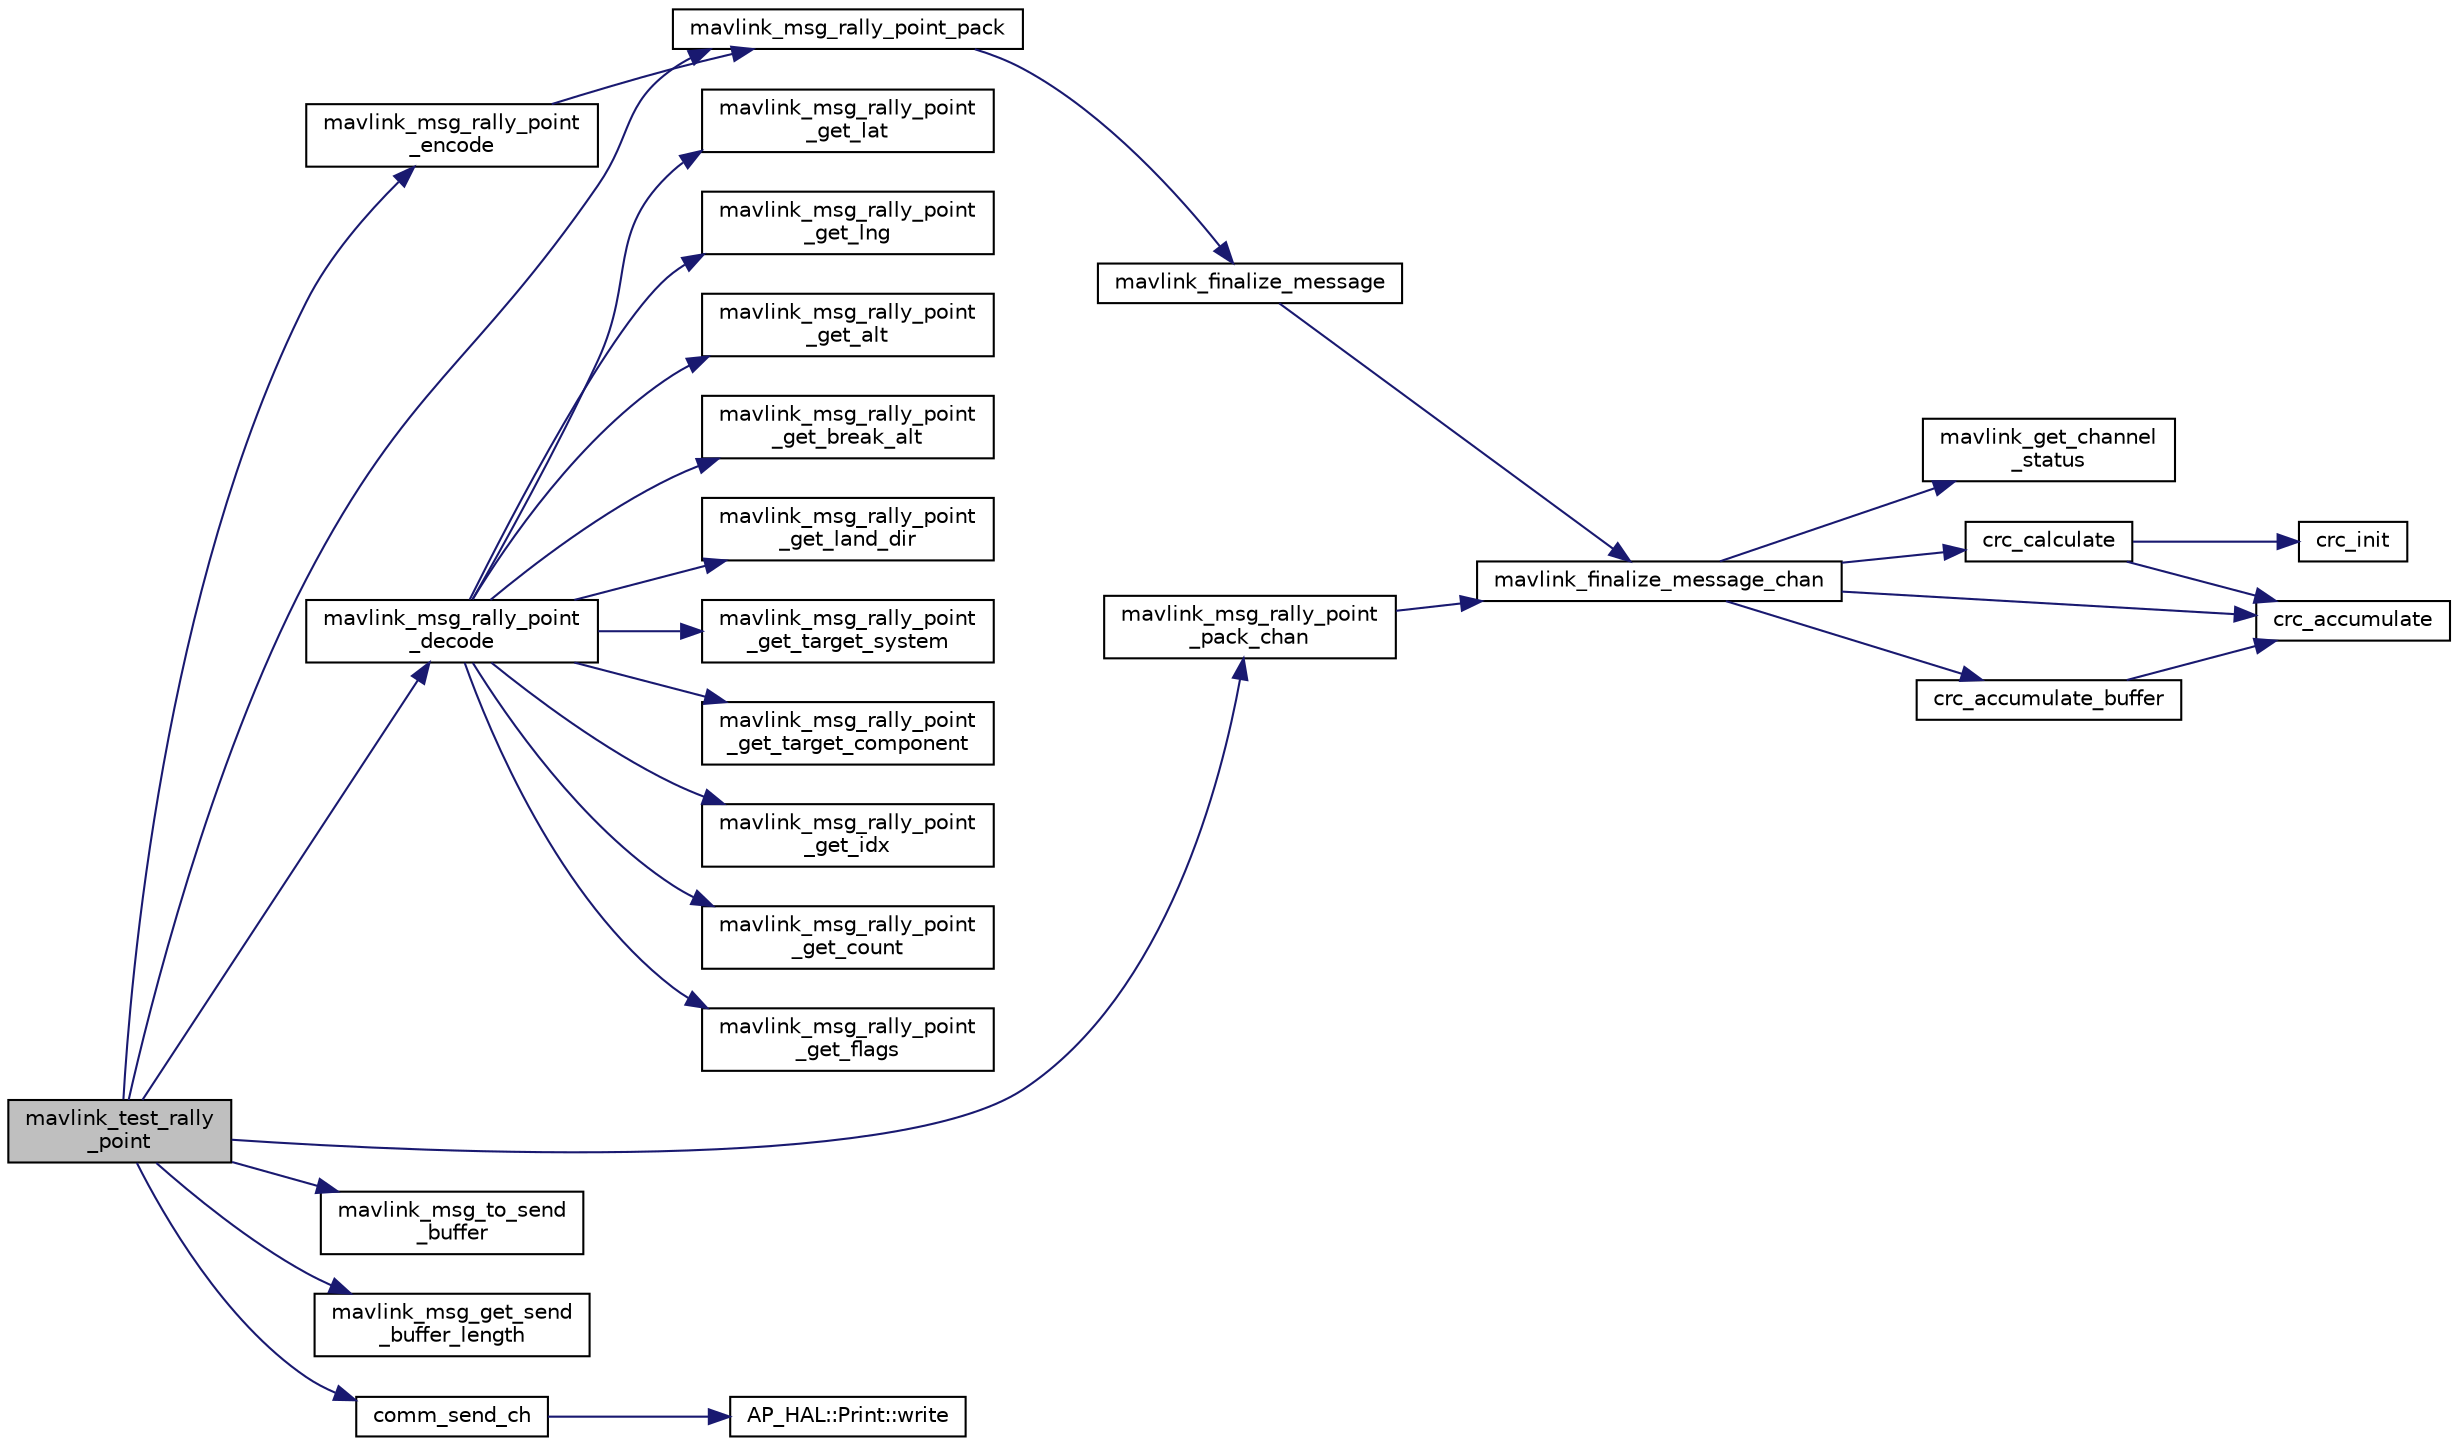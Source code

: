 digraph "mavlink_test_rally_point"
{
 // INTERACTIVE_SVG=YES
  edge [fontname="Helvetica",fontsize="10",labelfontname="Helvetica",labelfontsize="10"];
  node [fontname="Helvetica",fontsize="10",shape=record];
  rankdir="LR";
  Node1 [label="mavlink_test_rally\l_point",height=0.2,width=0.4,color="black", fillcolor="grey75", style="filled", fontcolor="black"];
  Node1 -> Node2 [color="midnightblue",fontsize="10",style="solid",fontname="Helvetica"];
  Node2 [label="mavlink_msg_rally_point\l_encode",height=0.2,width=0.4,color="black", fillcolor="white", style="filled",URL="$mavlink__msg__rally__point_8h.html#acff20559cb1c86d887efab4d23df2db5",tooltip="Encode a rally_point struct. "];
  Node2 -> Node3 [color="midnightblue",fontsize="10",style="solid",fontname="Helvetica"];
  Node3 [label="mavlink_msg_rally_point_pack",height=0.2,width=0.4,color="black", fillcolor="white", style="filled",URL="$mavlink__msg__rally__point_8h.html#a1b36709c31d0f0053456e34240eeb8b2",tooltip="Pack a rally_point message. "];
  Node3 -> Node4 [color="midnightblue",fontsize="10",style="solid",fontname="Helvetica"];
  Node4 [label="mavlink_finalize_message",height=0.2,width=0.4,color="black", fillcolor="white", style="filled",URL="$mavlink__helpers_8h.html#af3bea083c5ec83f5b6570b2bd4a817d0",tooltip="Finalize a MAVLink message with MAVLINK_COMM_0 as default channel. "];
  Node4 -> Node5 [color="midnightblue",fontsize="10",style="solid",fontname="Helvetica"];
  Node5 [label="mavlink_finalize_message_chan",height=0.2,width=0.4,color="black", fillcolor="white", style="filled",URL="$mavlink__helpers_8h.html#aa66131138fc02101dcc73b4b556ab422",tooltip="Finalize a MAVLink message with channel assignment. "];
  Node5 -> Node6 [color="midnightblue",fontsize="10",style="solid",fontname="Helvetica"];
  Node6 [label="mavlink_get_channel\l_status",height=0.2,width=0.4,color="black", fillcolor="white", style="filled",URL="$mavlink__helpers_8h.html#ac006d308067f48514ca5c0cf0b046c28"];
  Node5 -> Node7 [color="midnightblue",fontsize="10",style="solid",fontname="Helvetica"];
  Node7 [label="crc_calculate",height=0.2,width=0.4,color="black", fillcolor="white", style="filled",URL="$checksum_8h.html#ab4264eb7b9e22aabb5cc3191bce35f4c",tooltip="Calculates the X.25 checksum on a byte buffer. "];
  Node7 -> Node8 [color="midnightblue",fontsize="10",style="solid",fontname="Helvetica"];
  Node8 [label="crc_init",height=0.2,width=0.4,color="black", fillcolor="white", style="filled",URL="$checksum_8h.html#aee738f6e20d31b027afdd966c79befae",tooltip="Initiliaze the buffer for the X.25 CRC. "];
  Node7 -> Node9 [color="midnightblue",fontsize="10",style="solid",fontname="Helvetica"];
  Node9 [label="crc_accumulate",height=0.2,width=0.4,color="black", fillcolor="white", style="filled",URL="$checksum_8h.html#ade2bbc31cd3b5b6d839556f56de61957",tooltip="Accumulate the X.25 CRC by adding one char at a time. "];
  Node5 -> Node10 [color="midnightblue",fontsize="10",style="solid",fontname="Helvetica"];
  Node10 [label="crc_accumulate_buffer",height=0.2,width=0.4,color="black", fillcolor="white", style="filled",URL="$checksum_8h.html#abcbaa800e8fcbcdf9bb48168657fbefd",tooltip="Accumulate the X.25 CRC by adding an array of bytes. "];
  Node10 -> Node9 [color="midnightblue",fontsize="10",style="solid",fontname="Helvetica"];
  Node5 -> Node9 [color="midnightblue",fontsize="10",style="solid",fontname="Helvetica"];
  Node1 -> Node11 [color="midnightblue",fontsize="10",style="solid",fontname="Helvetica"];
  Node11 [label="mavlink_msg_rally_point\l_decode",height=0.2,width=0.4,color="black", fillcolor="white", style="filled",URL="$mavlink__msg__rally__point_8h.html#a98500bba8e08464a3a80617ecdcaee4c",tooltip="Decode a rally_point message into a struct. "];
  Node11 -> Node12 [color="midnightblue",fontsize="10",style="solid",fontname="Helvetica"];
  Node12 [label="mavlink_msg_rally_point\l_get_lat",height=0.2,width=0.4,color="black", fillcolor="white", style="filled",URL="$mavlink__msg__rally__point_8h.html#a71833ab7d9e6fe197c86573a8ed410af",tooltip="Get field lat from rally_point message. "];
  Node11 -> Node13 [color="midnightblue",fontsize="10",style="solid",fontname="Helvetica"];
  Node13 [label="mavlink_msg_rally_point\l_get_lng",height=0.2,width=0.4,color="black", fillcolor="white", style="filled",URL="$mavlink__msg__rally__point_8h.html#ae8456668fd01f6d33f32adce8713bae6",tooltip="Get field lng from rally_point message. "];
  Node11 -> Node14 [color="midnightblue",fontsize="10",style="solid",fontname="Helvetica"];
  Node14 [label="mavlink_msg_rally_point\l_get_alt",height=0.2,width=0.4,color="black", fillcolor="white", style="filled",URL="$mavlink__msg__rally__point_8h.html#a9a77a930557209c953f781f0d1d2ea9d",tooltip="Get field alt from rally_point message. "];
  Node11 -> Node15 [color="midnightblue",fontsize="10",style="solid",fontname="Helvetica"];
  Node15 [label="mavlink_msg_rally_point\l_get_break_alt",height=0.2,width=0.4,color="black", fillcolor="white", style="filled",URL="$mavlink__msg__rally__point_8h.html#accaf44617a9f117dd4209a7575265db8",tooltip="Get field break_alt from rally_point message. "];
  Node11 -> Node16 [color="midnightblue",fontsize="10",style="solid",fontname="Helvetica"];
  Node16 [label="mavlink_msg_rally_point\l_get_land_dir",height=0.2,width=0.4,color="black", fillcolor="white", style="filled",URL="$mavlink__msg__rally__point_8h.html#aeb0f8ef5205c29dc7e6d447d91325011",tooltip="Get field land_dir from rally_point message. "];
  Node11 -> Node17 [color="midnightblue",fontsize="10",style="solid",fontname="Helvetica"];
  Node17 [label="mavlink_msg_rally_point\l_get_target_system",height=0.2,width=0.4,color="black", fillcolor="white", style="filled",URL="$mavlink__msg__rally__point_8h.html#a0f06807a9cb49d0fb219fec2de4aefa5",tooltip="Send a rally_point message. "];
  Node11 -> Node18 [color="midnightblue",fontsize="10",style="solid",fontname="Helvetica"];
  Node18 [label="mavlink_msg_rally_point\l_get_target_component",height=0.2,width=0.4,color="black", fillcolor="white", style="filled",URL="$mavlink__msg__rally__point_8h.html#ab922dfe808f26bbfbd5eaf5597b4475f",tooltip="Get field target_component from rally_point message. "];
  Node11 -> Node19 [color="midnightblue",fontsize="10",style="solid",fontname="Helvetica"];
  Node19 [label="mavlink_msg_rally_point\l_get_idx",height=0.2,width=0.4,color="black", fillcolor="white", style="filled",URL="$mavlink__msg__rally__point_8h.html#ac2947b9bfa3ae6f568ea83c792897486",tooltip="Get field idx from rally_point message. "];
  Node11 -> Node20 [color="midnightblue",fontsize="10",style="solid",fontname="Helvetica"];
  Node20 [label="mavlink_msg_rally_point\l_get_count",height=0.2,width=0.4,color="black", fillcolor="white", style="filled",URL="$mavlink__msg__rally__point_8h.html#a58759431240836751aaf0dcbacd8ab93",tooltip="Get field count from rally_point message. "];
  Node11 -> Node21 [color="midnightblue",fontsize="10",style="solid",fontname="Helvetica"];
  Node21 [label="mavlink_msg_rally_point\l_get_flags",height=0.2,width=0.4,color="black", fillcolor="white", style="filled",URL="$mavlink__msg__rally__point_8h.html#af274f6b403cb43ebbe6556ac3dc9968a",tooltip="Get field flags from rally_point message. "];
  Node1 -> Node3 [color="midnightblue",fontsize="10",style="solid",fontname="Helvetica"];
  Node1 -> Node22 [color="midnightblue",fontsize="10",style="solid",fontname="Helvetica"];
  Node22 [label="mavlink_msg_rally_point\l_pack_chan",height=0.2,width=0.4,color="black", fillcolor="white", style="filled",URL="$mavlink__msg__rally__point_8h.html#a7dd2fd1f40b4f94aeb7a17c898926529",tooltip="Pack a rally_point message on a channel. "];
  Node22 -> Node5 [color="midnightblue",fontsize="10",style="solid",fontname="Helvetica"];
  Node1 -> Node23 [color="midnightblue",fontsize="10",style="solid",fontname="Helvetica"];
  Node23 [label="mavlink_msg_to_send\l_buffer",height=0.2,width=0.4,color="black", fillcolor="white", style="filled",URL="$mavlink__helpers_8h.html#afea0a9befa84822fd62c2899ea0d849e",tooltip="Pack a message to send it over a serial byte stream. "];
  Node1 -> Node24 [color="midnightblue",fontsize="10",style="solid",fontname="Helvetica"];
  Node24 [label="mavlink_msg_get_send\l_buffer_length",height=0.2,width=0.4,color="black", fillcolor="white", style="filled",URL="$protocol_8h.html#aa86c08f27aabb7a2e12a67f189f590c8",tooltip="Get the required buffer size for this message. "];
  Node1 -> Node25 [color="midnightblue",fontsize="10",style="solid",fontname="Helvetica"];
  Node25 [label="comm_send_ch",height=0.2,width=0.4,color="black", fillcolor="white", style="filled",URL="$GCS__MAVLink_8h.html#ab753873a1ee10adedd0ce246311468f8"];
  Node25 -> Node26 [color="midnightblue",fontsize="10",style="solid",fontname="Helvetica"];
  Node26 [label="AP_HAL::Print::write",height=0.2,width=0.4,color="black", fillcolor="white", style="filled",URL="$classAP__HAL_1_1Print.html#acc65391952a43334f8f5c9bef341f501"];
}

